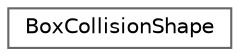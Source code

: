 digraph "Graphical Class Hierarchy"
{
 // LATEX_PDF_SIZE
  bgcolor="transparent";
  edge [fontname=Helvetica,fontsize=10,labelfontname=Helvetica,labelfontsize=10];
  node [fontname=Helvetica,fontsize=10,shape=box,height=0.2,width=0.4];
  rankdir="LR";
  Node0 [id="Node000000",label="BoxCollisionShape",height=0.2,width=0.4,color="grey40", fillcolor="white", style="filled",URL="$structBoxCollisionShape.html",tooltip="Represents a box collision shape."];
}
